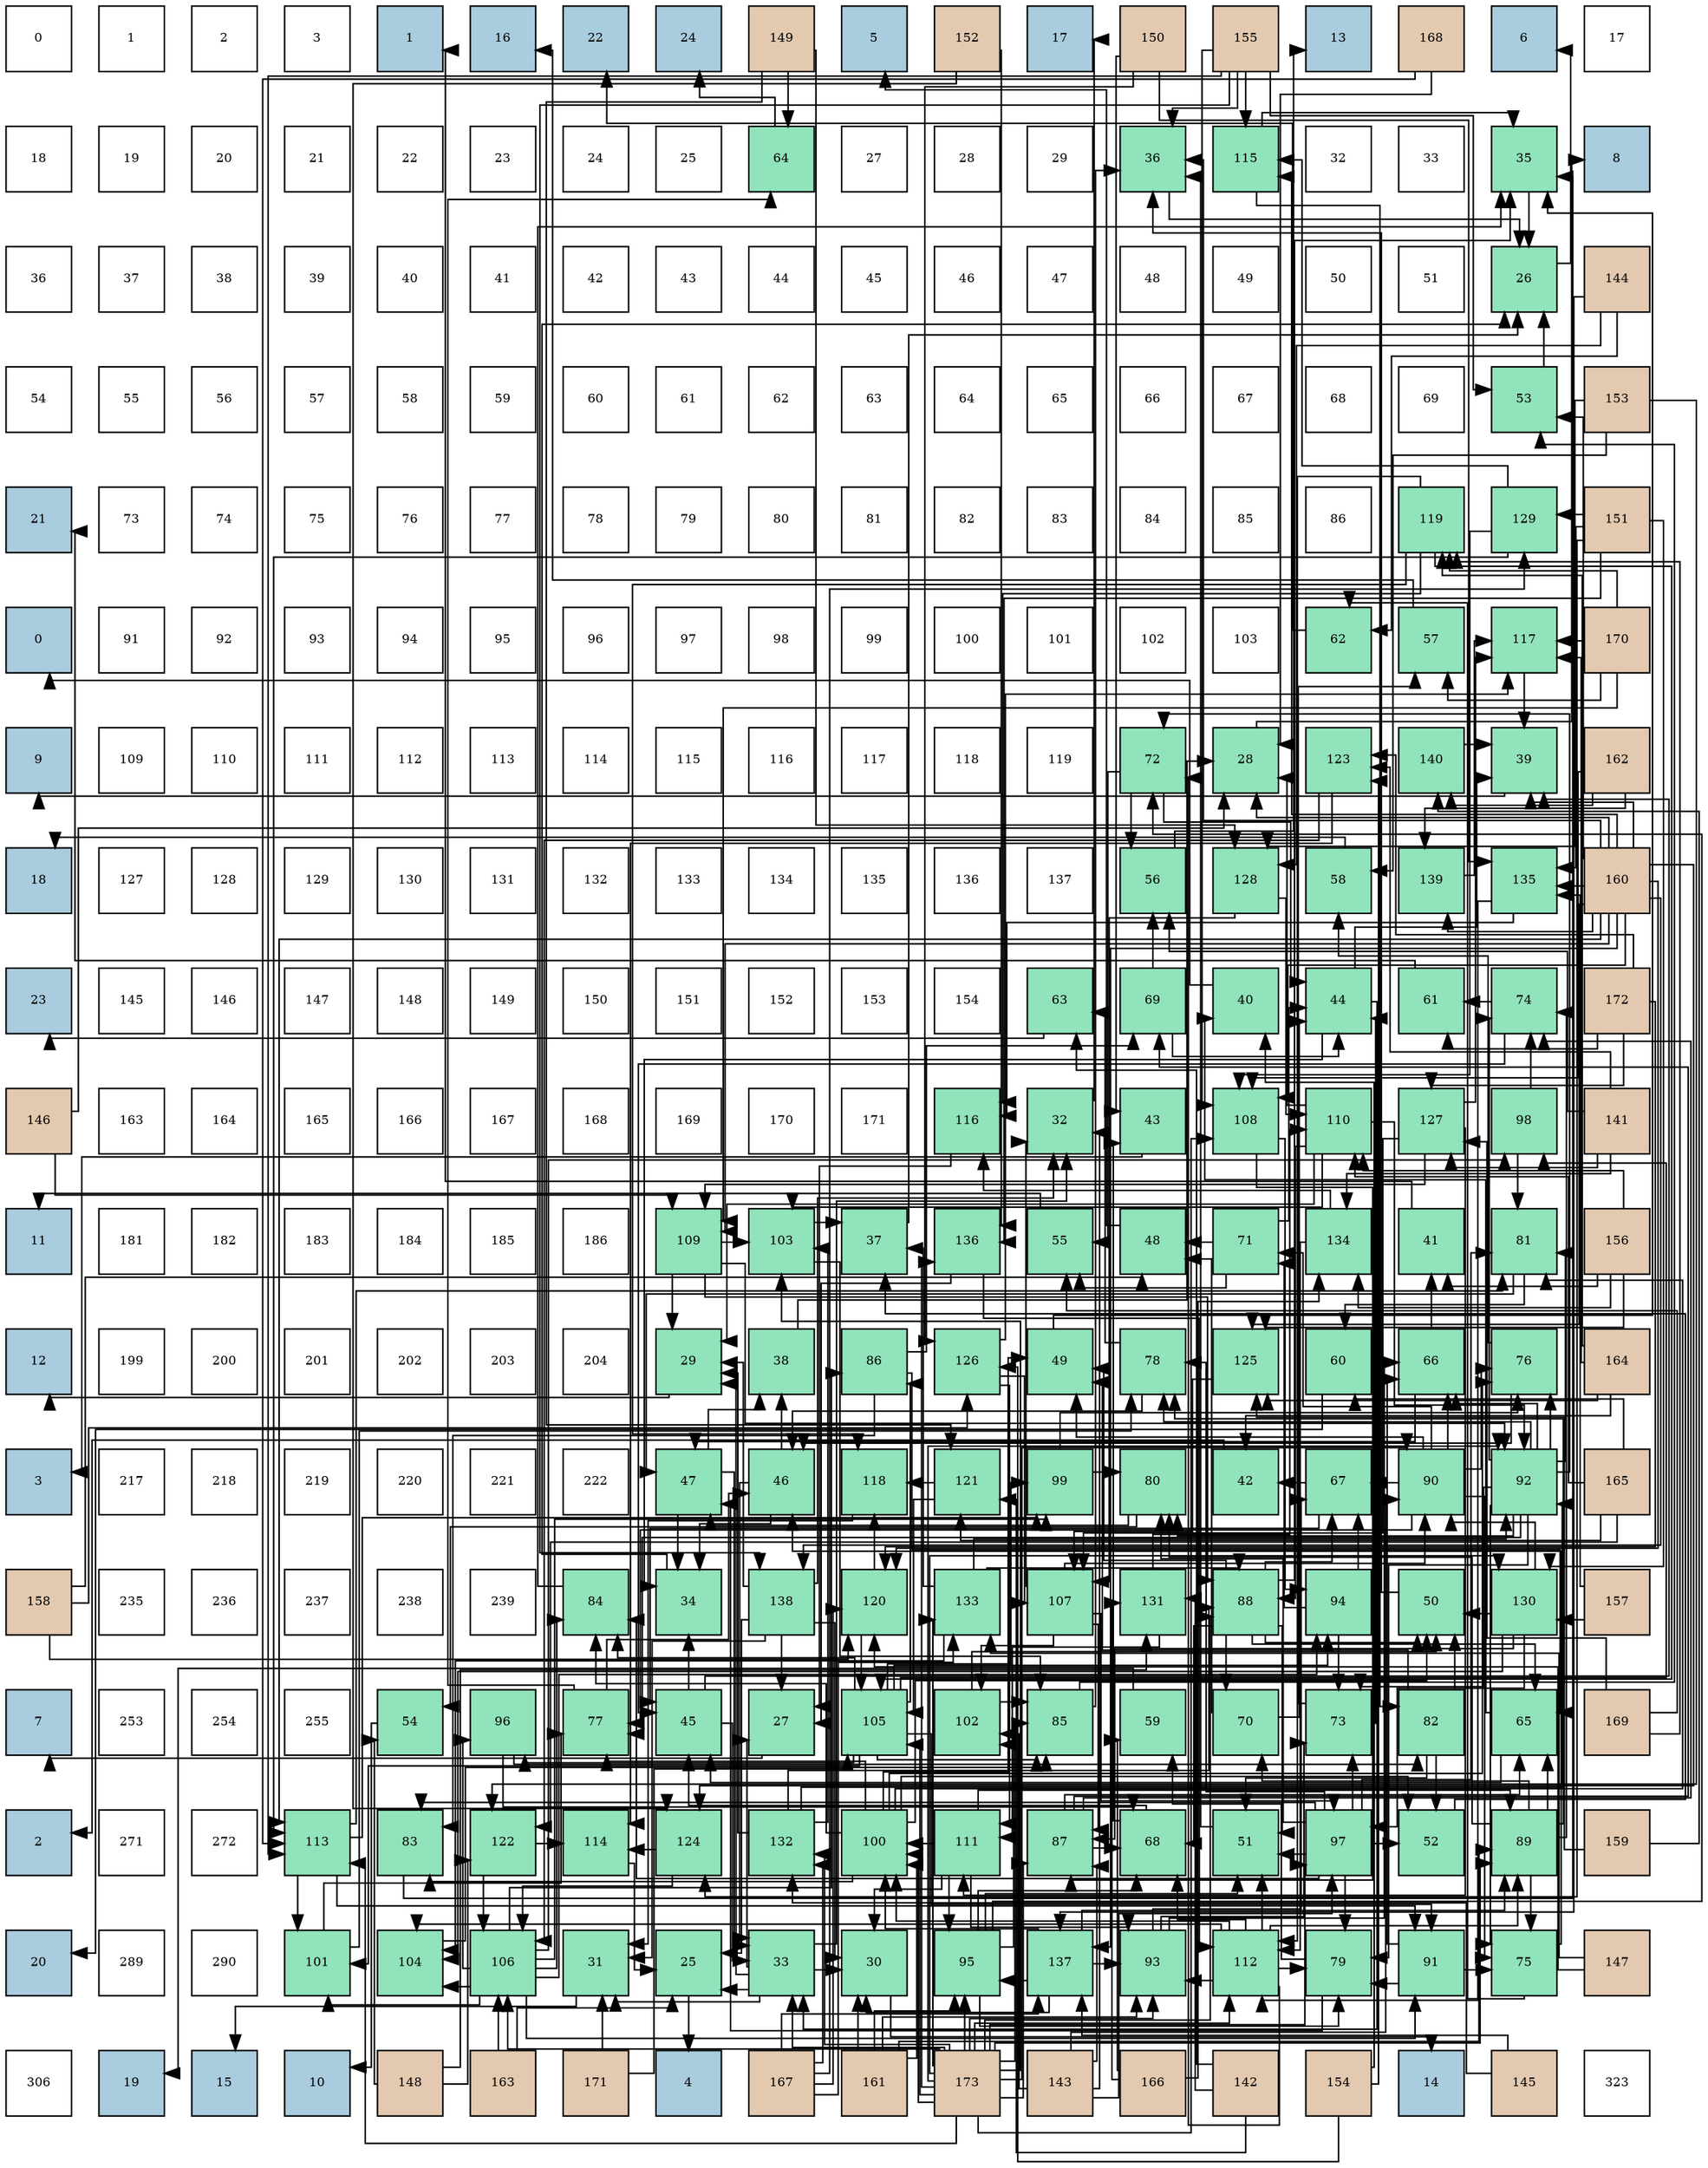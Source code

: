 digraph layout{
 rankdir=TB;
 splines=ortho;
 node [style=filled shape=square fixedsize=true width=0.6];
0[label="0", fontsize=8, fillcolor="#ffffff"];
1[label="1", fontsize=8, fillcolor="#ffffff"];
2[label="2", fontsize=8, fillcolor="#ffffff"];
3[label="3", fontsize=8, fillcolor="#ffffff"];
4[label="1", fontsize=8, fillcolor="#a9ccde"];
5[label="16", fontsize=8, fillcolor="#a9ccde"];
6[label="22", fontsize=8, fillcolor="#a9ccde"];
7[label="24", fontsize=8, fillcolor="#a9ccde"];
8[label="149", fontsize=8, fillcolor="#e3c9af"];
9[label="5", fontsize=8, fillcolor="#a9ccde"];
10[label="152", fontsize=8, fillcolor="#e3c9af"];
11[label="17", fontsize=8, fillcolor="#a9ccde"];
12[label="150", fontsize=8, fillcolor="#e3c9af"];
13[label="155", fontsize=8, fillcolor="#e3c9af"];
14[label="13", fontsize=8, fillcolor="#a9ccde"];
15[label="168", fontsize=8, fillcolor="#e3c9af"];
16[label="6", fontsize=8, fillcolor="#a9ccde"];
17[label="17", fontsize=8, fillcolor="#ffffff"];
18[label="18", fontsize=8, fillcolor="#ffffff"];
19[label="19", fontsize=8, fillcolor="#ffffff"];
20[label="20", fontsize=8, fillcolor="#ffffff"];
21[label="21", fontsize=8, fillcolor="#ffffff"];
22[label="22", fontsize=8, fillcolor="#ffffff"];
23[label="23", fontsize=8, fillcolor="#ffffff"];
24[label="24", fontsize=8, fillcolor="#ffffff"];
25[label="25", fontsize=8, fillcolor="#ffffff"];
26[label="64", fontsize=8, fillcolor="#91e3bb"];
27[label="27", fontsize=8, fillcolor="#ffffff"];
28[label="28", fontsize=8, fillcolor="#ffffff"];
29[label="29", fontsize=8, fillcolor="#ffffff"];
30[label="36", fontsize=8, fillcolor="#91e3bb"];
31[label="115", fontsize=8, fillcolor="#91e3bb"];
32[label="32", fontsize=8, fillcolor="#ffffff"];
33[label="33", fontsize=8, fillcolor="#ffffff"];
34[label="35", fontsize=8, fillcolor="#91e3bb"];
35[label="8", fontsize=8, fillcolor="#a9ccde"];
36[label="36", fontsize=8, fillcolor="#ffffff"];
37[label="37", fontsize=8, fillcolor="#ffffff"];
38[label="38", fontsize=8, fillcolor="#ffffff"];
39[label="39", fontsize=8, fillcolor="#ffffff"];
40[label="40", fontsize=8, fillcolor="#ffffff"];
41[label="41", fontsize=8, fillcolor="#ffffff"];
42[label="42", fontsize=8, fillcolor="#ffffff"];
43[label="43", fontsize=8, fillcolor="#ffffff"];
44[label="44", fontsize=8, fillcolor="#ffffff"];
45[label="45", fontsize=8, fillcolor="#ffffff"];
46[label="46", fontsize=8, fillcolor="#ffffff"];
47[label="47", fontsize=8, fillcolor="#ffffff"];
48[label="48", fontsize=8, fillcolor="#ffffff"];
49[label="49", fontsize=8, fillcolor="#ffffff"];
50[label="50", fontsize=8, fillcolor="#ffffff"];
51[label="51", fontsize=8, fillcolor="#ffffff"];
52[label="26", fontsize=8, fillcolor="#91e3bb"];
53[label="144", fontsize=8, fillcolor="#e3c9af"];
54[label="54", fontsize=8, fillcolor="#ffffff"];
55[label="55", fontsize=8, fillcolor="#ffffff"];
56[label="56", fontsize=8, fillcolor="#ffffff"];
57[label="57", fontsize=8, fillcolor="#ffffff"];
58[label="58", fontsize=8, fillcolor="#ffffff"];
59[label="59", fontsize=8, fillcolor="#ffffff"];
60[label="60", fontsize=8, fillcolor="#ffffff"];
61[label="61", fontsize=8, fillcolor="#ffffff"];
62[label="62", fontsize=8, fillcolor="#ffffff"];
63[label="63", fontsize=8, fillcolor="#ffffff"];
64[label="64", fontsize=8, fillcolor="#ffffff"];
65[label="65", fontsize=8, fillcolor="#ffffff"];
66[label="66", fontsize=8, fillcolor="#ffffff"];
67[label="67", fontsize=8, fillcolor="#ffffff"];
68[label="68", fontsize=8, fillcolor="#ffffff"];
69[label="69", fontsize=8, fillcolor="#ffffff"];
70[label="53", fontsize=8, fillcolor="#91e3bb"];
71[label="153", fontsize=8, fillcolor="#e3c9af"];
72[label="21", fontsize=8, fillcolor="#a9ccde"];
73[label="73", fontsize=8, fillcolor="#ffffff"];
74[label="74", fontsize=8, fillcolor="#ffffff"];
75[label="75", fontsize=8, fillcolor="#ffffff"];
76[label="76", fontsize=8, fillcolor="#ffffff"];
77[label="77", fontsize=8, fillcolor="#ffffff"];
78[label="78", fontsize=8, fillcolor="#ffffff"];
79[label="79", fontsize=8, fillcolor="#ffffff"];
80[label="80", fontsize=8, fillcolor="#ffffff"];
81[label="81", fontsize=8, fillcolor="#ffffff"];
82[label="82", fontsize=8, fillcolor="#ffffff"];
83[label="83", fontsize=8, fillcolor="#ffffff"];
84[label="84", fontsize=8, fillcolor="#ffffff"];
85[label="85", fontsize=8, fillcolor="#ffffff"];
86[label="86", fontsize=8, fillcolor="#ffffff"];
87[label="119", fontsize=8, fillcolor="#91e3bb"];
88[label="129", fontsize=8, fillcolor="#91e3bb"];
89[label="151", fontsize=8, fillcolor="#e3c9af"];
90[label="0", fontsize=8, fillcolor="#a9ccde"];
91[label="91", fontsize=8, fillcolor="#ffffff"];
92[label="92", fontsize=8, fillcolor="#ffffff"];
93[label="93", fontsize=8, fillcolor="#ffffff"];
94[label="94", fontsize=8, fillcolor="#ffffff"];
95[label="95", fontsize=8, fillcolor="#ffffff"];
96[label="96", fontsize=8, fillcolor="#ffffff"];
97[label="97", fontsize=8, fillcolor="#ffffff"];
98[label="98", fontsize=8, fillcolor="#ffffff"];
99[label="99", fontsize=8, fillcolor="#ffffff"];
100[label="100", fontsize=8, fillcolor="#ffffff"];
101[label="101", fontsize=8, fillcolor="#ffffff"];
102[label="102", fontsize=8, fillcolor="#ffffff"];
103[label="103", fontsize=8, fillcolor="#ffffff"];
104[label="62", fontsize=8, fillcolor="#91e3bb"];
105[label="57", fontsize=8, fillcolor="#91e3bb"];
106[label="117", fontsize=8, fillcolor="#91e3bb"];
107[label="170", fontsize=8, fillcolor="#e3c9af"];
108[label="9", fontsize=8, fillcolor="#a9ccde"];
109[label="109", fontsize=8, fillcolor="#ffffff"];
110[label="110", fontsize=8, fillcolor="#ffffff"];
111[label="111", fontsize=8, fillcolor="#ffffff"];
112[label="112", fontsize=8, fillcolor="#ffffff"];
113[label="113", fontsize=8, fillcolor="#ffffff"];
114[label="114", fontsize=8, fillcolor="#ffffff"];
115[label="115", fontsize=8, fillcolor="#ffffff"];
116[label="116", fontsize=8, fillcolor="#ffffff"];
117[label="117", fontsize=8, fillcolor="#ffffff"];
118[label="118", fontsize=8, fillcolor="#ffffff"];
119[label="119", fontsize=8, fillcolor="#ffffff"];
120[label="72", fontsize=8, fillcolor="#91e3bb"];
121[label="28", fontsize=8, fillcolor="#91e3bb"];
122[label="123", fontsize=8, fillcolor="#91e3bb"];
123[label="140", fontsize=8, fillcolor="#91e3bb"];
124[label="39", fontsize=8, fillcolor="#91e3bb"];
125[label="162", fontsize=8, fillcolor="#e3c9af"];
126[label="18", fontsize=8, fillcolor="#a9ccde"];
127[label="127", fontsize=8, fillcolor="#ffffff"];
128[label="128", fontsize=8, fillcolor="#ffffff"];
129[label="129", fontsize=8, fillcolor="#ffffff"];
130[label="130", fontsize=8, fillcolor="#ffffff"];
131[label="131", fontsize=8, fillcolor="#ffffff"];
132[label="132", fontsize=8, fillcolor="#ffffff"];
133[label="133", fontsize=8, fillcolor="#ffffff"];
134[label="134", fontsize=8, fillcolor="#ffffff"];
135[label="135", fontsize=8, fillcolor="#ffffff"];
136[label="136", fontsize=8, fillcolor="#ffffff"];
137[label="137", fontsize=8, fillcolor="#ffffff"];
138[label="56", fontsize=8, fillcolor="#91e3bb"];
139[label="128", fontsize=8, fillcolor="#91e3bb"];
140[label="58", fontsize=8, fillcolor="#91e3bb"];
141[label="139", fontsize=8, fillcolor="#91e3bb"];
142[label="135", fontsize=8, fillcolor="#91e3bb"];
143[label="160", fontsize=8, fillcolor="#e3c9af"];
144[label="23", fontsize=8, fillcolor="#a9ccde"];
145[label="145", fontsize=8, fillcolor="#ffffff"];
146[label="146", fontsize=8, fillcolor="#ffffff"];
147[label="147", fontsize=8, fillcolor="#ffffff"];
148[label="148", fontsize=8, fillcolor="#ffffff"];
149[label="149", fontsize=8, fillcolor="#ffffff"];
150[label="150", fontsize=8, fillcolor="#ffffff"];
151[label="151", fontsize=8, fillcolor="#ffffff"];
152[label="152", fontsize=8, fillcolor="#ffffff"];
153[label="153", fontsize=8, fillcolor="#ffffff"];
154[label="154", fontsize=8, fillcolor="#ffffff"];
155[label="63", fontsize=8, fillcolor="#91e3bb"];
156[label="69", fontsize=8, fillcolor="#91e3bb"];
157[label="40", fontsize=8, fillcolor="#91e3bb"];
158[label="44", fontsize=8, fillcolor="#91e3bb"];
159[label="61", fontsize=8, fillcolor="#91e3bb"];
160[label="74", fontsize=8, fillcolor="#91e3bb"];
161[label="172", fontsize=8, fillcolor="#e3c9af"];
162[label="146", fontsize=8, fillcolor="#e3c9af"];
163[label="163", fontsize=8, fillcolor="#ffffff"];
164[label="164", fontsize=8, fillcolor="#ffffff"];
165[label="165", fontsize=8, fillcolor="#ffffff"];
166[label="166", fontsize=8, fillcolor="#ffffff"];
167[label="167", fontsize=8, fillcolor="#ffffff"];
168[label="168", fontsize=8, fillcolor="#ffffff"];
169[label="169", fontsize=8, fillcolor="#ffffff"];
170[label="170", fontsize=8, fillcolor="#ffffff"];
171[label="171", fontsize=8, fillcolor="#ffffff"];
172[label="116", fontsize=8, fillcolor="#91e3bb"];
173[label="32", fontsize=8, fillcolor="#91e3bb"];
174[label="43", fontsize=8, fillcolor="#91e3bb"];
175[label="108", fontsize=8, fillcolor="#91e3bb"];
176[label="110", fontsize=8, fillcolor="#91e3bb"];
177[label="127", fontsize=8, fillcolor="#91e3bb"];
178[label="98", fontsize=8, fillcolor="#91e3bb"];
179[label="141", fontsize=8, fillcolor="#e3c9af"];
180[label="11", fontsize=8, fillcolor="#a9ccde"];
181[label="181", fontsize=8, fillcolor="#ffffff"];
182[label="182", fontsize=8, fillcolor="#ffffff"];
183[label="183", fontsize=8, fillcolor="#ffffff"];
184[label="184", fontsize=8, fillcolor="#ffffff"];
185[label="185", fontsize=8, fillcolor="#ffffff"];
186[label="186", fontsize=8, fillcolor="#ffffff"];
187[label="109", fontsize=8, fillcolor="#91e3bb"];
188[label="103", fontsize=8, fillcolor="#91e3bb"];
189[label="37", fontsize=8, fillcolor="#91e3bb"];
190[label="136", fontsize=8, fillcolor="#91e3bb"];
191[label="55", fontsize=8, fillcolor="#91e3bb"];
192[label="48", fontsize=8, fillcolor="#91e3bb"];
193[label="71", fontsize=8, fillcolor="#91e3bb"];
194[label="134", fontsize=8, fillcolor="#91e3bb"];
195[label="41", fontsize=8, fillcolor="#91e3bb"];
196[label="81", fontsize=8, fillcolor="#91e3bb"];
197[label="156", fontsize=8, fillcolor="#e3c9af"];
198[label="12", fontsize=8, fillcolor="#a9ccde"];
199[label="199", fontsize=8, fillcolor="#ffffff"];
200[label="200", fontsize=8, fillcolor="#ffffff"];
201[label="201", fontsize=8, fillcolor="#ffffff"];
202[label="202", fontsize=8, fillcolor="#ffffff"];
203[label="203", fontsize=8, fillcolor="#ffffff"];
204[label="204", fontsize=8, fillcolor="#ffffff"];
205[label="29", fontsize=8, fillcolor="#91e3bb"];
206[label="38", fontsize=8, fillcolor="#91e3bb"];
207[label="86", fontsize=8, fillcolor="#91e3bb"];
208[label="126", fontsize=8, fillcolor="#91e3bb"];
209[label="49", fontsize=8, fillcolor="#91e3bb"];
210[label="78", fontsize=8, fillcolor="#91e3bb"];
211[label="125", fontsize=8, fillcolor="#91e3bb"];
212[label="60", fontsize=8, fillcolor="#91e3bb"];
213[label="66", fontsize=8, fillcolor="#91e3bb"];
214[label="76", fontsize=8, fillcolor="#91e3bb"];
215[label="164", fontsize=8, fillcolor="#e3c9af"];
216[label="3", fontsize=8, fillcolor="#a9ccde"];
217[label="217", fontsize=8, fillcolor="#ffffff"];
218[label="218", fontsize=8, fillcolor="#ffffff"];
219[label="219", fontsize=8, fillcolor="#ffffff"];
220[label="220", fontsize=8, fillcolor="#ffffff"];
221[label="221", fontsize=8, fillcolor="#ffffff"];
222[label="222", fontsize=8, fillcolor="#ffffff"];
223[label="47", fontsize=8, fillcolor="#91e3bb"];
224[label="46", fontsize=8, fillcolor="#91e3bb"];
225[label="118", fontsize=8, fillcolor="#91e3bb"];
226[label="121", fontsize=8, fillcolor="#91e3bb"];
227[label="99", fontsize=8, fillcolor="#91e3bb"];
228[label="80", fontsize=8, fillcolor="#91e3bb"];
229[label="42", fontsize=8, fillcolor="#91e3bb"];
230[label="67", fontsize=8, fillcolor="#91e3bb"];
231[label="90", fontsize=8, fillcolor="#91e3bb"];
232[label="92", fontsize=8, fillcolor="#91e3bb"];
233[label="165", fontsize=8, fillcolor="#e3c9af"];
234[label="158", fontsize=8, fillcolor="#e3c9af"];
235[label="235", fontsize=8, fillcolor="#ffffff"];
236[label="236", fontsize=8, fillcolor="#ffffff"];
237[label="237", fontsize=8, fillcolor="#ffffff"];
238[label="238", fontsize=8, fillcolor="#ffffff"];
239[label="239", fontsize=8, fillcolor="#ffffff"];
240[label="84", fontsize=8, fillcolor="#91e3bb"];
241[label="34", fontsize=8, fillcolor="#91e3bb"];
242[label="138", fontsize=8, fillcolor="#91e3bb"];
243[label="120", fontsize=8, fillcolor="#91e3bb"];
244[label="133", fontsize=8, fillcolor="#91e3bb"];
245[label="107", fontsize=8, fillcolor="#91e3bb"];
246[label="131", fontsize=8, fillcolor="#91e3bb"];
247[label="88", fontsize=8, fillcolor="#91e3bb"];
248[label="94", fontsize=8, fillcolor="#91e3bb"];
249[label="50", fontsize=8, fillcolor="#91e3bb"];
250[label="130", fontsize=8, fillcolor="#91e3bb"];
251[label="157", fontsize=8, fillcolor="#e3c9af"];
252[label="7", fontsize=8, fillcolor="#a9ccde"];
253[label="253", fontsize=8, fillcolor="#ffffff"];
254[label="254", fontsize=8, fillcolor="#ffffff"];
255[label="255", fontsize=8, fillcolor="#ffffff"];
256[label="54", fontsize=8, fillcolor="#91e3bb"];
257[label="96", fontsize=8, fillcolor="#91e3bb"];
258[label="77", fontsize=8, fillcolor="#91e3bb"];
259[label="45", fontsize=8, fillcolor="#91e3bb"];
260[label="27", fontsize=8, fillcolor="#91e3bb"];
261[label="105", fontsize=8, fillcolor="#91e3bb"];
262[label="102", fontsize=8, fillcolor="#91e3bb"];
263[label="85", fontsize=8, fillcolor="#91e3bb"];
264[label="59", fontsize=8, fillcolor="#91e3bb"];
265[label="70", fontsize=8, fillcolor="#91e3bb"];
266[label="73", fontsize=8, fillcolor="#91e3bb"];
267[label="82", fontsize=8, fillcolor="#91e3bb"];
268[label="65", fontsize=8, fillcolor="#91e3bb"];
269[label="169", fontsize=8, fillcolor="#e3c9af"];
270[label="2", fontsize=8, fillcolor="#a9ccde"];
271[label="271", fontsize=8, fillcolor="#ffffff"];
272[label="272", fontsize=8, fillcolor="#ffffff"];
273[label="113", fontsize=8, fillcolor="#91e3bb"];
274[label="83", fontsize=8, fillcolor="#91e3bb"];
275[label="122", fontsize=8, fillcolor="#91e3bb"];
276[label="114", fontsize=8, fillcolor="#91e3bb"];
277[label="124", fontsize=8, fillcolor="#91e3bb"];
278[label="132", fontsize=8, fillcolor="#91e3bb"];
279[label="100", fontsize=8, fillcolor="#91e3bb"];
280[label="111", fontsize=8, fillcolor="#91e3bb"];
281[label="87", fontsize=8, fillcolor="#91e3bb"];
282[label="68", fontsize=8, fillcolor="#91e3bb"];
283[label="51", fontsize=8, fillcolor="#91e3bb"];
284[label="97", fontsize=8, fillcolor="#91e3bb"];
285[label="52", fontsize=8, fillcolor="#91e3bb"];
286[label="89", fontsize=8, fillcolor="#91e3bb"];
287[label="159", fontsize=8, fillcolor="#e3c9af"];
288[label="20", fontsize=8, fillcolor="#a9ccde"];
289[label="289", fontsize=8, fillcolor="#ffffff"];
290[label="290", fontsize=8, fillcolor="#ffffff"];
291[label="101", fontsize=8, fillcolor="#91e3bb"];
292[label="104", fontsize=8, fillcolor="#91e3bb"];
293[label="106", fontsize=8, fillcolor="#91e3bb"];
294[label="31", fontsize=8, fillcolor="#91e3bb"];
295[label="25", fontsize=8, fillcolor="#91e3bb"];
296[label="33", fontsize=8, fillcolor="#91e3bb"];
297[label="30", fontsize=8, fillcolor="#91e3bb"];
298[label="95", fontsize=8, fillcolor="#91e3bb"];
299[label="137", fontsize=8, fillcolor="#91e3bb"];
300[label="93", fontsize=8, fillcolor="#91e3bb"];
301[label="112", fontsize=8, fillcolor="#91e3bb"];
302[label="79", fontsize=8, fillcolor="#91e3bb"];
303[label="91", fontsize=8, fillcolor="#91e3bb"];
304[label="75", fontsize=8, fillcolor="#91e3bb"];
305[label="147", fontsize=8, fillcolor="#e3c9af"];
306[label="306", fontsize=8, fillcolor="#ffffff"];
307[label="19", fontsize=8, fillcolor="#a9ccde"];
308[label="15", fontsize=8, fillcolor="#a9ccde"];
309[label="10", fontsize=8, fillcolor="#a9ccde"];
310[label="148", fontsize=8, fillcolor="#e3c9af"];
311[label="163", fontsize=8, fillcolor="#e3c9af"];
312[label="171", fontsize=8, fillcolor="#e3c9af"];
313[label="4", fontsize=8, fillcolor="#a9ccde"];
314[label="167", fontsize=8, fillcolor="#e3c9af"];
315[label="161", fontsize=8, fillcolor="#e3c9af"];
316[label="173", fontsize=8, fillcolor="#e3c9af"];
317[label="143", fontsize=8, fillcolor="#e3c9af"];
318[label="166", fontsize=8, fillcolor="#e3c9af"];
319[label="142", fontsize=8, fillcolor="#e3c9af"];
320[label="154", fontsize=8, fillcolor="#e3c9af"];
321[label="14", fontsize=8, fillcolor="#a9ccde"];
322[label="145", fontsize=8, fillcolor="#e3c9af"];
323[label="323", fontsize=8, fillcolor="#ffffff"];
edge [constraint=false, style=vis];295 -> 313;
52 -> 16;
260 -> 252;
121 -> 35;
205 -> 198;
297 -> 321;
294 -> 308;
173 -> 11;
296 -> 295;
296 -> 260;
296 -> 205;
296 -> 297;
296 -> 294;
296 -> 173;
241 -> 52;
34 -> 52;
30 -> 52;
189 -> 52;
206 -> 121;
124 -> 108;
157 -> 90;
195 -> 4;
229 -> 270;
174 -> 216;
158 -> 296;
158 -> 241;
158 -> 124;
259 -> 296;
259 -> 241;
259 -> 124;
224 -> 296;
224 -> 241;
224 -> 206;
223 -> 296;
223 -> 241;
223 -> 206;
192 -> 9;
209 -> 34;
249 -> 30;
283 -> 30;
285 -> 189;
70 -> 52;
256 -> 309;
191 -> 180;
138 -> 14;
105 -> 5;
140 -> 126;
264 -> 307;
212 -> 288;
159 -> 72;
104 -> 6;
155 -> 144;
26 -> 7;
268 -> 157;
268 -> 259;
213 -> 195;
213 -> 223;
230 -> 229;
230 -> 259;
282 -> 174;
282 -> 259;
156 -> 158;
156 -> 138;
265 -> 158;
265 -> 192;
193 -> 158;
193 -> 192;
193 -> 191;
120 -> 158;
120 -> 191;
120 -> 138;
266 -> 158;
266 -> 105;
160 -> 259;
160 -> 159;
304 -> 224;
304 -> 104;
214 -> 224;
214 -> 140;
258 -> 224;
258 -> 26;
210 -> 224;
210 -> 155;
302 -> 223;
302 -> 264;
228 -> 223;
228 -> 256;
196 -> 223;
196 -> 212;
267 -> 209;
267 -> 249;
267 -> 283;
267 -> 285;
274 -> 34;
240 -> 34;
263 -> 30;
263 -> 70;
207 -> 268;
207 -> 156;
207 -> 274;
281 -> 268;
281 -> 282;
281 -> 156;
281 -> 160;
247 -> 34;
247 -> 209;
247 -> 249;
247 -> 283;
247 -> 268;
247 -> 230;
247 -> 282;
247 -> 265;
286 -> 268;
286 -> 265;
286 -> 160;
286 -> 304;
286 -> 210;
286 -> 228;
231 -> 209;
231 -> 213;
231 -> 230;
231 -> 193;
231 -> 304;
231 -> 214;
231 -> 258;
303 -> 213;
303 -> 304;
303 -> 302;
232 -> 213;
232 -> 120;
232 -> 266;
232 -> 160;
232 -> 304;
232 -> 214;
232 -> 258;
232 -> 210;
232 -> 302;
232 -> 228;
232 -> 196;
300 -> 213;
300 -> 230;
300 -> 266;
248 -> 230;
248 -> 193;
248 -> 266;
298 -> 283;
298 -> 282;
298 -> 120;
298 -> 302;
298 -> 263;
257 -> 282;
257 -> 267;
284 -> 283;
284 -> 285;
284 -> 266;
284 -> 210;
284 -> 302;
284 -> 228;
284 -> 196;
284 -> 274;
284 -> 240;
178 -> 160;
178 -> 196;
227 -> 214;
227 -> 228;
279 -> 209;
279 -> 249;
279 -> 285;
279 -> 214;
279 -> 258;
279 -> 196;
279 -> 274;
279 -> 240;
291 -> 258;
291 -> 210;
262 -> 249;
262 -> 263;
188 -> 189;
188 -> 263;
292 -> 263;
261 -> 240;
261 -> 263;
261 -> 207;
261 -> 303;
261 -> 248;
261 -> 257;
261 -> 178;
261 -> 227;
261 -> 291;
293 -> 240;
293 -> 207;
293 -> 303;
293 -> 248;
293 -> 257;
293 -> 178;
293 -> 227;
293 -> 291;
293 -> 292;
245 -> 173;
245 -> 281;
245 -> 231;
245 -> 284;
245 -> 262;
175 -> 281;
175 -> 248;
187 -> 205;
187 -> 247;
187 -> 232;
187 -> 188;
176 -> 121;
176 -> 205;
176 -> 247;
176 -> 232;
176 -> 188;
280 -> 297;
280 -> 286;
280 -> 300;
280 -> 298;
280 -> 279;
301 -> 283;
301 -> 282;
301 -> 120;
301 -> 302;
301 -> 286;
301 -> 300;
301 -> 279;
301 -> 292;
273 -> 196;
273 -> 303;
273 -> 227;
273 -> 291;
276 -> 295;
31 -> 34;
31 -> 267;
172 -> 260;
106 -> 124;
225 -> 294;
87 -> 261;
87 -> 301;
87 -> 172;
87 -> 225;
243 -> 261;
243 -> 225;
226 -> 261;
226 -> 225;
275 -> 293;
275 -> 276;
122 -> 293;
122 -> 276;
277 -> 293;
277 -> 276;
211 -> 245;
208 -> 245;
208 -> 280;
208 -> 106;
177 -> 245;
177 -> 187;
177 -> 280;
177 -> 106;
139 -> 245;
139 -> 176;
88 -> 175;
88 -> 273;
88 -> 31;
250 -> 249;
250 -> 281;
250 -> 231;
250 -> 284;
250 -> 292;
246 -> 176;
246 -> 280;
278 -> 205;
278 -> 247;
278 -> 232;
278 -> 188;
244 -> 189;
244 -> 247;
244 -> 232;
244 -> 292;
194 -> 301;
194 -> 172;
142 -> 301;
142 -> 172;
190 -> 260;
190 -> 301;
299 -> 297;
299 -> 286;
299 -> 300;
299 -> 298;
299 -> 279;
242 -> 295;
242 -> 260;
242 -> 205;
242 -> 297;
242 -> 294;
242 -> 173;
141 -> 106;
123 -> 124;
179 -> 138;
179 -> 122;
179 -> 177;
179 -> 194;
319 -> 155;
319 -> 226;
319 -> 246;
317 -> 173;
317 -> 281;
317 -> 231;
317 -> 284;
317 -> 262;
53 -> 104;
53 -> 139;
53 -> 299;
322 -> 278;
322 -> 299;
162 -> 121;
162 -> 187;
305 -> 243;
305 -> 244;
310 -> 256;
310 -> 275;
310 -> 246;
8 -> 26;
8 -> 226;
8 -> 139;
12 -> 174;
12 -> 208;
12 -> 142;
89 -> 277;
89 -> 88;
89 -> 250;
89 -> 142;
89 -> 190;
10 -> 277;
10 -> 190;
71 -> 140;
71 -> 275;
71 -> 139;
320 -> 157;
320 -> 122;
320 -> 208;
13 -> 30;
13 -> 70;
13 -> 175;
13 -> 273;
13 -> 31;
13 -> 242;
197 -> 195;
197 -> 176;
197 -> 211;
197 -> 194;
251 -> 250;
251 -> 142;
234 -> 192;
234 -> 243;
234 -> 208;
287 -> 211;
287 -> 123;
143 -> 121;
143 -> 30;
143 -> 124;
143 -> 70;
143 -> 175;
143 -> 187;
143 -> 273;
143 -> 31;
143 -> 243;
143 -> 277;
143 -> 211;
143 -> 142;
143 -> 299;
143 -> 242;
143 -> 141;
315 -> 297;
315 -> 286;
315 -> 300;
315 -> 298;
315 -> 279;
125 -> 175;
125 -> 141;
125 -> 123;
311 -> 295;
311 -> 293;
215 -> 229;
215 -> 106;
215 -> 87;
215 -> 211;
233 -> 212;
233 -> 176;
233 -> 226;
233 -> 275;
318 -> 264;
318 -> 246;
318 -> 194;
314 -> 243;
314 -> 88;
314 -> 278;
314 -> 244;
314 -> 299;
15 -> 121;
15 -> 273;
269 -> 191;
269 -> 87;
269 -> 177;
107 -> 105;
107 -> 187;
107 -> 106;
107 -> 87;
312 -> 294;
312 -> 261;
161 -> 159;
161 -> 243;
161 -> 122;
161 -> 177;
316 -> 296;
316 -> 281;
316 -> 247;
316 -> 286;
316 -> 231;
316 -> 232;
316 -> 300;
316 -> 298;
316 -> 284;
316 -> 279;
316 -> 262;
316 -> 188;
316 -> 261;
316 -> 293;
316 -> 175;
316 -> 301;
316 -> 273;
316 -> 250;
316 -> 278;
316 -> 244;
316 -> 190;
edge [constraint=true, style=invis];
0 -> 18 -> 36 -> 54 -> 72 -> 90 -> 108 -> 126 -> 144 -> 162 -> 180 -> 198 -> 216 -> 234 -> 252 -> 270 -> 288 -> 306;
1 -> 19 -> 37 -> 55 -> 73 -> 91 -> 109 -> 127 -> 145 -> 163 -> 181 -> 199 -> 217 -> 235 -> 253 -> 271 -> 289 -> 307;
2 -> 20 -> 38 -> 56 -> 74 -> 92 -> 110 -> 128 -> 146 -> 164 -> 182 -> 200 -> 218 -> 236 -> 254 -> 272 -> 290 -> 308;
3 -> 21 -> 39 -> 57 -> 75 -> 93 -> 111 -> 129 -> 147 -> 165 -> 183 -> 201 -> 219 -> 237 -> 255 -> 273 -> 291 -> 309;
4 -> 22 -> 40 -> 58 -> 76 -> 94 -> 112 -> 130 -> 148 -> 166 -> 184 -> 202 -> 220 -> 238 -> 256 -> 274 -> 292 -> 310;
5 -> 23 -> 41 -> 59 -> 77 -> 95 -> 113 -> 131 -> 149 -> 167 -> 185 -> 203 -> 221 -> 239 -> 257 -> 275 -> 293 -> 311;
6 -> 24 -> 42 -> 60 -> 78 -> 96 -> 114 -> 132 -> 150 -> 168 -> 186 -> 204 -> 222 -> 240 -> 258 -> 276 -> 294 -> 312;
7 -> 25 -> 43 -> 61 -> 79 -> 97 -> 115 -> 133 -> 151 -> 169 -> 187 -> 205 -> 223 -> 241 -> 259 -> 277 -> 295 -> 313;
8 -> 26 -> 44 -> 62 -> 80 -> 98 -> 116 -> 134 -> 152 -> 170 -> 188 -> 206 -> 224 -> 242 -> 260 -> 278 -> 296 -> 314;
9 -> 27 -> 45 -> 63 -> 81 -> 99 -> 117 -> 135 -> 153 -> 171 -> 189 -> 207 -> 225 -> 243 -> 261 -> 279 -> 297 -> 315;
10 -> 28 -> 46 -> 64 -> 82 -> 100 -> 118 -> 136 -> 154 -> 172 -> 190 -> 208 -> 226 -> 244 -> 262 -> 280 -> 298 -> 316;
11 -> 29 -> 47 -> 65 -> 83 -> 101 -> 119 -> 137 -> 155 -> 173 -> 191 -> 209 -> 227 -> 245 -> 263 -> 281 -> 299 -> 317;
12 -> 30 -> 48 -> 66 -> 84 -> 102 -> 120 -> 138 -> 156 -> 174 -> 192 -> 210 -> 228 -> 246 -> 264 -> 282 -> 300 -> 318;
13 -> 31 -> 49 -> 67 -> 85 -> 103 -> 121 -> 139 -> 157 -> 175 -> 193 -> 211 -> 229 -> 247 -> 265 -> 283 -> 301 -> 319;
14 -> 32 -> 50 -> 68 -> 86 -> 104 -> 122 -> 140 -> 158 -> 176 -> 194 -> 212 -> 230 -> 248 -> 266 -> 284 -> 302 -> 320;
15 -> 33 -> 51 -> 69 -> 87 -> 105 -> 123 -> 141 -> 159 -> 177 -> 195 -> 213 -> 231 -> 249 -> 267 -> 285 -> 303 -> 321;
16 -> 34 -> 52 -> 70 -> 88 -> 106 -> 124 -> 142 -> 160 -> 178 -> 196 -> 214 -> 232 -> 250 -> 268 -> 286 -> 304 -> 322;
17 -> 35 -> 53 -> 71 -> 89 -> 107 -> 125 -> 143 -> 161 -> 179 -> 197 -> 215 -> 233 -> 251 -> 269 -> 287 -> 305 -> 323;
rank = same {0 -> 1 -> 2 -> 3 -> 4 -> 5 -> 6 -> 7 -> 8 -> 9 -> 10 -> 11 -> 12 -> 13 -> 14 -> 15 -> 16 -> 17};
rank = same {18 -> 19 -> 20 -> 21 -> 22 -> 23 -> 24 -> 25 -> 26 -> 27 -> 28 -> 29 -> 30 -> 31 -> 32 -> 33 -> 34 -> 35};
rank = same {36 -> 37 -> 38 -> 39 -> 40 -> 41 -> 42 -> 43 -> 44 -> 45 -> 46 -> 47 -> 48 -> 49 -> 50 -> 51 -> 52 -> 53};
rank = same {54 -> 55 -> 56 -> 57 -> 58 -> 59 -> 60 -> 61 -> 62 -> 63 -> 64 -> 65 -> 66 -> 67 -> 68 -> 69 -> 70 -> 71};
rank = same {72 -> 73 -> 74 -> 75 -> 76 -> 77 -> 78 -> 79 -> 80 -> 81 -> 82 -> 83 -> 84 -> 85 -> 86 -> 87 -> 88 -> 89};
rank = same {90 -> 91 -> 92 -> 93 -> 94 -> 95 -> 96 -> 97 -> 98 -> 99 -> 100 -> 101 -> 102 -> 103 -> 104 -> 105 -> 106 -> 107};
rank = same {108 -> 109 -> 110 -> 111 -> 112 -> 113 -> 114 -> 115 -> 116 -> 117 -> 118 -> 119 -> 120 -> 121 -> 122 -> 123 -> 124 -> 125};
rank = same {126 -> 127 -> 128 -> 129 -> 130 -> 131 -> 132 -> 133 -> 134 -> 135 -> 136 -> 137 -> 138 -> 139 -> 140 -> 141 -> 142 -> 143};
rank = same {144 -> 145 -> 146 -> 147 -> 148 -> 149 -> 150 -> 151 -> 152 -> 153 -> 154 -> 155 -> 156 -> 157 -> 158 -> 159 -> 160 -> 161};
rank = same {162 -> 163 -> 164 -> 165 -> 166 -> 167 -> 168 -> 169 -> 170 -> 171 -> 172 -> 173 -> 174 -> 175 -> 176 -> 177 -> 178 -> 179};
rank = same {180 -> 181 -> 182 -> 183 -> 184 -> 185 -> 186 -> 187 -> 188 -> 189 -> 190 -> 191 -> 192 -> 193 -> 194 -> 195 -> 196 -> 197};
rank = same {198 -> 199 -> 200 -> 201 -> 202 -> 203 -> 204 -> 205 -> 206 -> 207 -> 208 -> 209 -> 210 -> 211 -> 212 -> 213 -> 214 -> 215};
rank = same {216 -> 217 -> 218 -> 219 -> 220 -> 221 -> 222 -> 223 -> 224 -> 225 -> 226 -> 227 -> 228 -> 229 -> 230 -> 231 -> 232 -> 233};
rank = same {234 -> 235 -> 236 -> 237 -> 238 -> 239 -> 240 -> 241 -> 242 -> 243 -> 244 -> 245 -> 246 -> 247 -> 248 -> 249 -> 250 -> 251};
rank = same {252 -> 253 -> 254 -> 255 -> 256 -> 257 -> 258 -> 259 -> 260 -> 261 -> 262 -> 263 -> 264 -> 265 -> 266 -> 267 -> 268 -> 269};
rank = same {270 -> 271 -> 272 -> 273 -> 274 -> 275 -> 276 -> 277 -> 278 -> 279 -> 280 -> 281 -> 282 -> 283 -> 284 -> 285 -> 286 -> 287};
rank = same {288 -> 289 -> 290 -> 291 -> 292 -> 293 -> 294 -> 295 -> 296 -> 297 -> 298 -> 299 -> 300 -> 301 -> 302 -> 303 -> 304 -> 305};
rank = same {306 -> 307 -> 308 -> 309 -> 310 -> 311 -> 312 -> 313 -> 314 -> 315 -> 316 -> 317 -> 318 -> 319 -> 320 -> 321 -> 322 -> 323};
}